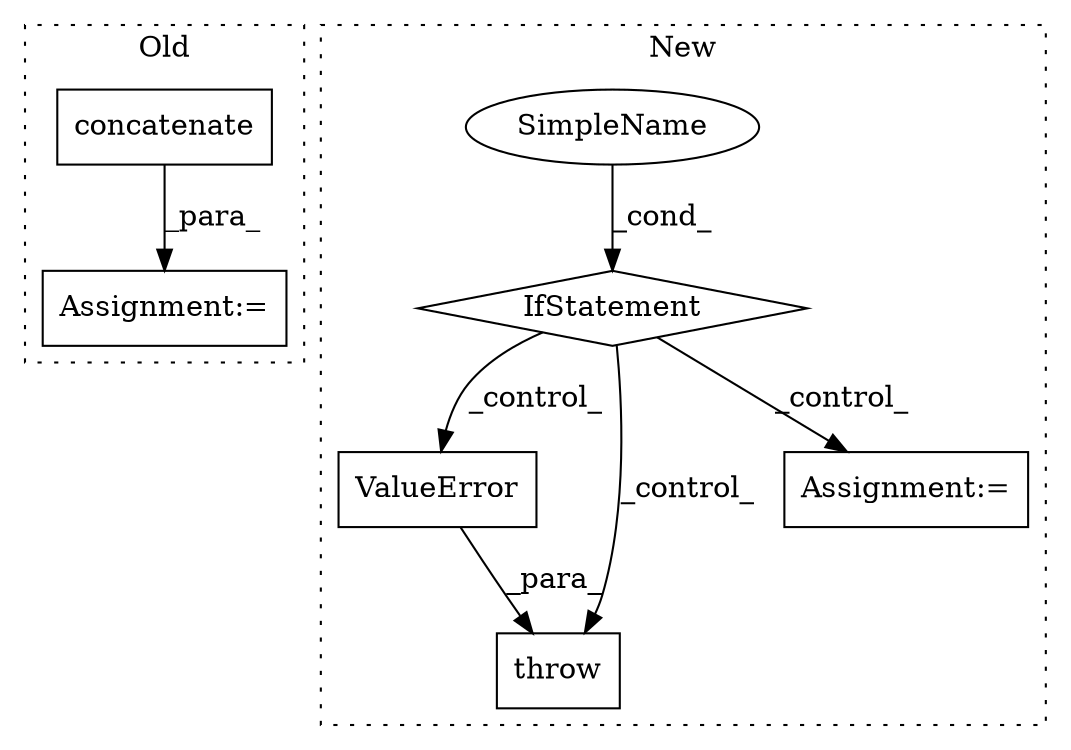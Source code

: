 digraph G {
subgraph cluster0 {
1 [label="concatenate" a="32" s="1791,1857" l="21,1" shape="box"];
7 [label="Assignment:=" a="7" s="1784" l="1" shape="box"];
label = "Old";
style="dotted";
}
subgraph cluster1 {
2 [label="ValueError" a="32" s="2256,2348" l="11,1" shape="box"];
3 [label="IfStatement" a="25" s="2160,2194" l="8,2" shape="diamond"];
4 [label="SimpleName" a="42" s="" l="" shape="ellipse"];
5 [label="throw" a="53" s="2250" l="6" shape="box"];
6 [label="Assignment:=" a="7" s="2216" l="1" shape="box"];
label = "New";
style="dotted";
}
1 -> 7 [label="_para_"];
2 -> 5 [label="_para_"];
3 -> 2 [label="_control_"];
3 -> 5 [label="_control_"];
3 -> 6 [label="_control_"];
4 -> 3 [label="_cond_"];
}